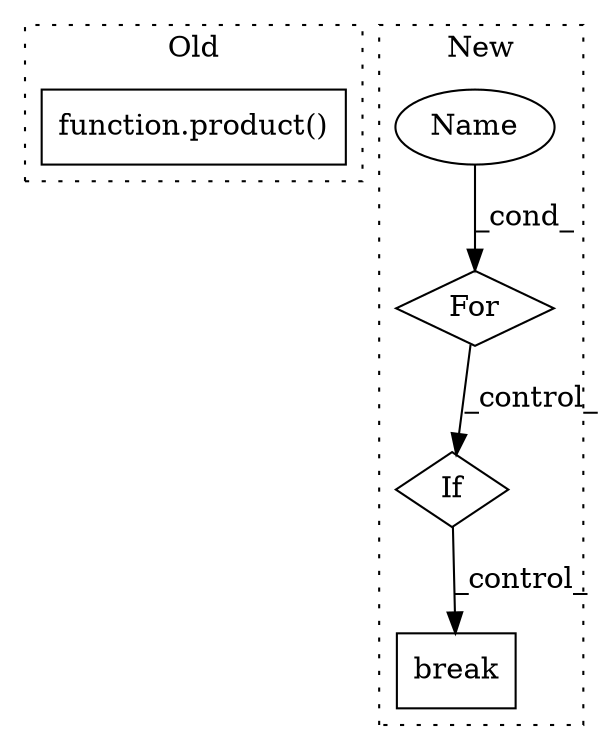 digraph G {
subgraph cluster0 {
1 [label="function.product()" a="75" s="1571,1632" l="8,1" shape="box"];
label = "Old";
style="dotted";
}
subgraph cluster1 {
2 [label="If" a="96" s="1658" l="3" shape="diamond"];
3 [label="For" a="107" s="1583,1640" l="4,18" shape="diamond"];
4 [label="Name" a="87" s="1594" l="13" shape="ellipse"];
5 [label="break" a="94" s="1980" l="5" shape="box"];
label = "New";
style="dotted";
}
2 -> 5 [label="_control_"];
3 -> 2 [label="_control_"];
4 -> 3 [label="_cond_"];
}
